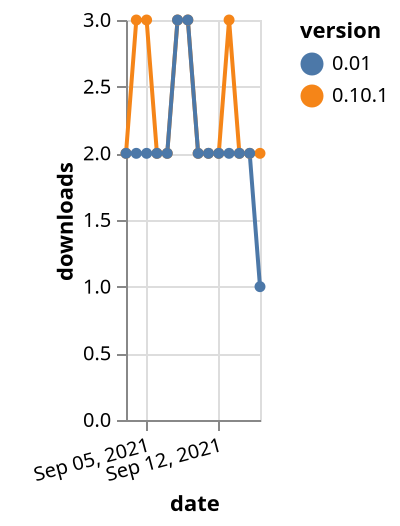 {"$schema": "https://vega.github.io/schema/vega-lite/v5.json", "description": "A simple bar chart with embedded data.", "data": {"values": [{"date": "2021-09-03", "total": 2349, "delta": 2, "version": "0.10.1"}, {"date": "2021-09-04", "total": 2352, "delta": 3, "version": "0.10.1"}, {"date": "2021-09-05", "total": 2355, "delta": 3, "version": "0.10.1"}, {"date": "2021-09-06", "total": 2357, "delta": 2, "version": "0.10.1"}, {"date": "2021-09-07", "total": 2359, "delta": 2, "version": "0.10.1"}, {"date": "2021-09-08", "total": 2362, "delta": 3, "version": "0.10.1"}, {"date": "2021-09-09", "total": 2365, "delta": 3, "version": "0.10.1"}, {"date": "2021-09-10", "total": 2367, "delta": 2, "version": "0.10.1"}, {"date": "2021-09-11", "total": 2369, "delta": 2, "version": "0.10.1"}, {"date": "2021-09-12", "total": 2371, "delta": 2, "version": "0.10.1"}, {"date": "2021-09-13", "total": 2374, "delta": 3, "version": "0.10.1"}, {"date": "2021-09-14", "total": 2376, "delta": 2, "version": "0.10.1"}, {"date": "2021-09-15", "total": 2378, "delta": 2, "version": "0.10.1"}, {"date": "2021-09-16", "total": 2380, "delta": 2, "version": "0.10.1"}, {"date": "2021-09-03", "total": 2854, "delta": 2, "version": "0.01"}, {"date": "2021-09-04", "total": 2856, "delta": 2, "version": "0.01"}, {"date": "2021-09-05", "total": 2858, "delta": 2, "version": "0.01"}, {"date": "2021-09-06", "total": 2860, "delta": 2, "version": "0.01"}, {"date": "2021-09-07", "total": 2862, "delta": 2, "version": "0.01"}, {"date": "2021-09-08", "total": 2865, "delta": 3, "version": "0.01"}, {"date": "2021-09-09", "total": 2868, "delta": 3, "version": "0.01"}, {"date": "2021-09-10", "total": 2870, "delta": 2, "version": "0.01"}, {"date": "2021-09-11", "total": 2872, "delta": 2, "version": "0.01"}, {"date": "2021-09-12", "total": 2874, "delta": 2, "version": "0.01"}, {"date": "2021-09-13", "total": 2876, "delta": 2, "version": "0.01"}, {"date": "2021-09-14", "total": 2878, "delta": 2, "version": "0.01"}, {"date": "2021-09-15", "total": 2880, "delta": 2, "version": "0.01"}, {"date": "2021-09-16", "total": 2881, "delta": 1, "version": "0.01"}]}, "width": "container", "mark": {"type": "line", "point": {"filled": true}}, "encoding": {"x": {"field": "date", "type": "temporal", "timeUnit": "yearmonthdate", "title": "date", "axis": {"labelAngle": -15}}, "y": {"field": "delta", "type": "quantitative", "title": "downloads"}, "color": {"field": "version", "type": "nominal"}, "tooltip": {"field": "delta"}}}